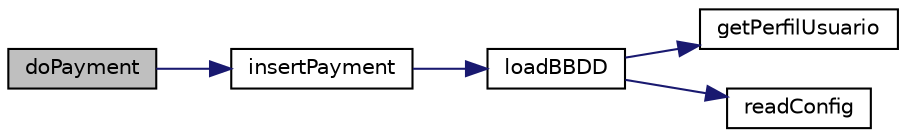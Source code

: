 digraph "doPayment"
{
 // LATEX_PDF_SIZE
  edge [fontname="Helvetica",fontsize="10",labelfontname="Helvetica",labelfontsize="10"];
  node [fontname="Helvetica",fontsize="10",shape=record];
  rankdir="LR";
  Node1 [label="doPayment",height=0.2,width=0.4,color="black", fillcolor="grey75", style="filled", fontcolor="black",tooltip=" "];
  Node1 -> Node2 [color="midnightblue",fontsize="10",style="solid",fontname="Helvetica"];
  Node2 [label="insertPayment",height=0.2,width=0.4,color="black", fillcolor="white", style="filled",URL="$bd_8php.html#a693f42eae7c2a4cb046c6612ce690a0e",tooltip=" "];
  Node2 -> Node3 [color="midnightblue",fontsize="10",style="solid",fontname="Helvetica"];
  Node3 [label="loadBBDD",height=0.2,width=0.4,color="black", fillcolor="white", style="filled",URL="$bd_8php.html#a9ae7ad4dfc700500a4d6f1ea49844c29",tooltip=" "];
  Node3 -> Node4 [color="midnightblue",fontsize="10",style="solid",fontname="Helvetica"];
  Node4 [label="getPerfilUsuario",height=0.2,width=0.4,color="black", fillcolor="white", style="filled",URL="$bd_8php.html#a39f63e8f6c25d6a95121c7eaedf8dec7",tooltip=" "];
  Node3 -> Node5 [color="midnightblue",fontsize="10",style="solid",fontname="Helvetica"];
  Node5 [label="readConfig",height=0.2,width=0.4,color="black", fillcolor="white", style="filled",URL="$bd_8php.html#a0fc98b7a6654add13d10bdebf08ec36b",tooltip=" "];
}
